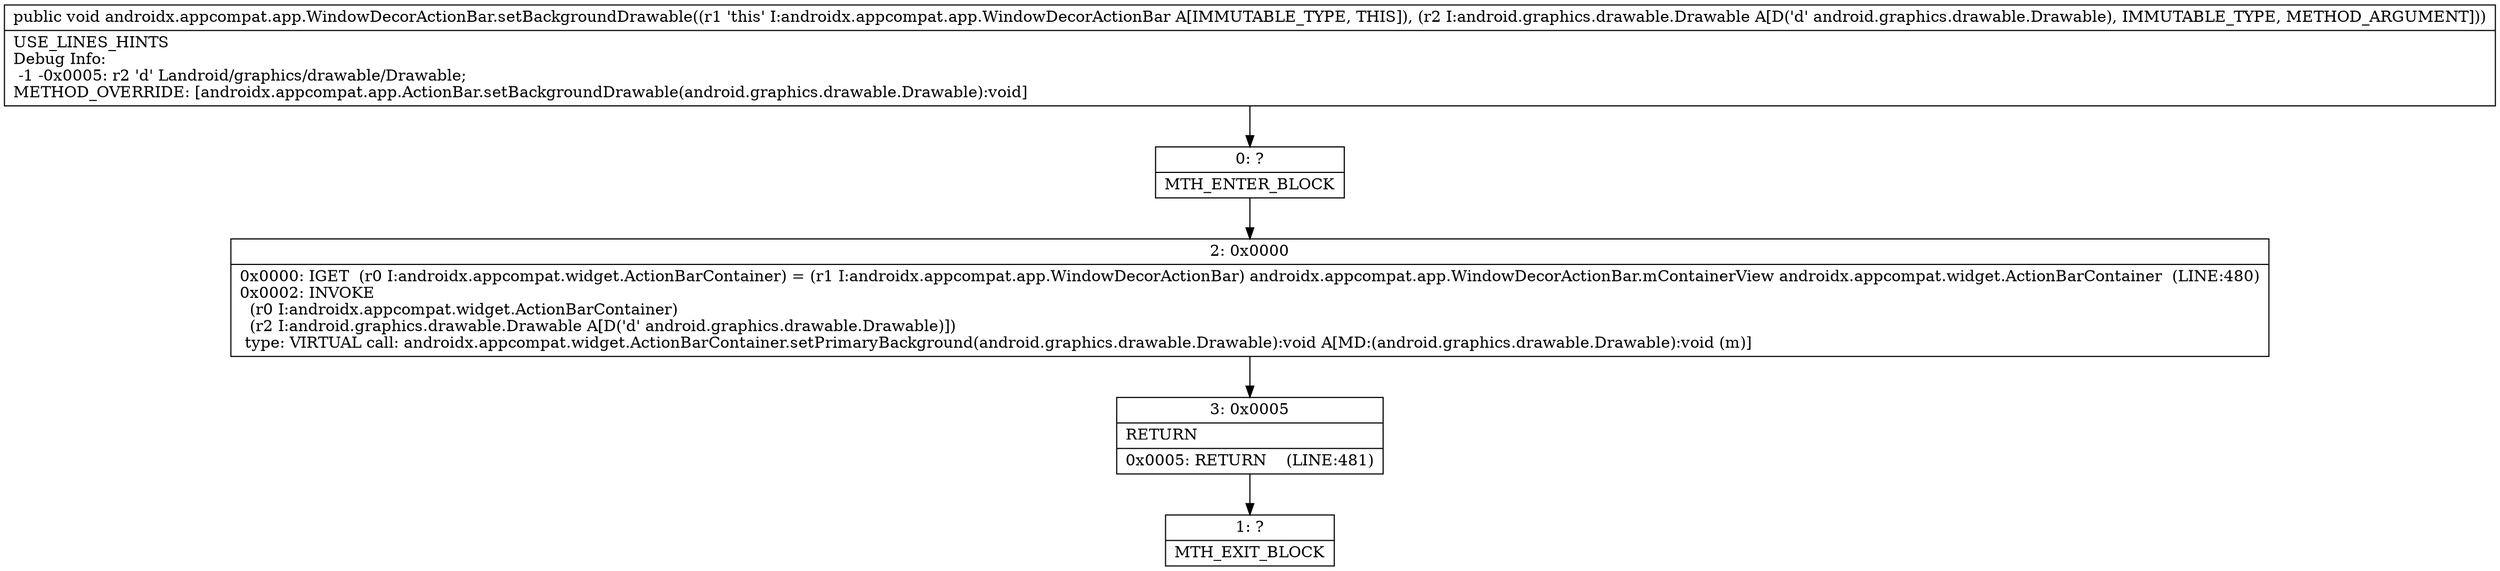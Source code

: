 digraph "CFG forandroidx.appcompat.app.WindowDecorActionBar.setBackgroundDrawable(Landroid\/graphics\/drawable\/Drawable;)V" {
Node_0 [shape=record,label="{0\:\ ?|MTH_ENTER_BLOCK\l}"];
Node_2 [shape=record,label="{2\:\ 0x0000|0x0000: IGET  (r0 I:androidx.appcompat.widget.ActionBarContainer) = (r1 I:androidx.appcompat.app.WindowDecorActionBar) androidx.appcompat.app.WindowDecorActionBar.mContainerView androidx.appcompat.widget.ActionBarContainer  (LINE:480)\l0x0002: INVOKE  \l  (r0 I:androidx.appcompat.widget.ActionBarContainer)\l  (r2 I:android.graphics.drawable.Drawable A[D('d' android.graphics.drawable.Drawable)])\l type: VIRTUAL call: androidx.appcompat.widget.ActionBarContainer.setPrimaryBackground(android.graphics.drawable.Drawable):void A[MD:(android.graphics.drawable.Drawable):void (m)]\l}"];
Node_3 [shape=record,label="{3\:\ 0x0005|RETURN\l|0x0005: RETURN    (LINE:481)\l}"];
Node_1 [shape=record,label="{1\:\ ?|MTH_EXIT_BLOCK\l}"];
MethodNode[shape=record,label="{public void androidx.appcompat.app.WindowDecorActionBar.setBackgroundDrawable((r1 'this' I:androidx.appcompat.app.WindowDecorActionBar A[IMMUTABLE_TYPE, THIS]), (r2 I:android.graphics.drawable.Drawable A[D('d' android.graphics.drawable.Drawable), IMMUTABLE_TYPE, METHOD_ARGUMENT]))  | USE_LINES_HINTS\lDebug Info:\l  \-1 \-0x0005: r2 'd' Landroid\/graphics\/drawable\/Drawable;\lMETHOD_OVERRIDE: [androidx.appcompat.app.ActionBar.setBackgroundDrawable(android.graphics.drawable.Drawable):void]\l}"];
MethodNode -> Node_0;Node_0 -> Node_2;
Node_2 -> Node_3;
Node_3 -> Node_1;
}

